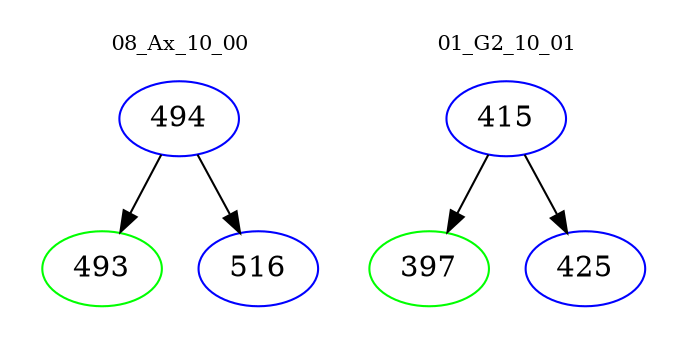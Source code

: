 digraph{
subgraph cluster_0 {
color = white
label = "08_Ax_10_00";
fontsize=10;
T0_494 [label="494", color="blue"]
T0_494 -> T0_493 [color="black"]
T0_493 [label="493", color="green"]
T0_494 -> T0_516 [color="black"]
T0_516 [label="516", color="blue"]
}
subgraph cluster_1 {
color = white
label = "01_G2_10_01";
fontsize=10;
T1_415 [label="415", color="blue"]
T1_415 -> T1_397 [color="black"]
T1_397 [label="397", color="green"]
T1_415 -> T1_425 [color="black"]
T1_425 [label="425", color="blue"]
}
}
